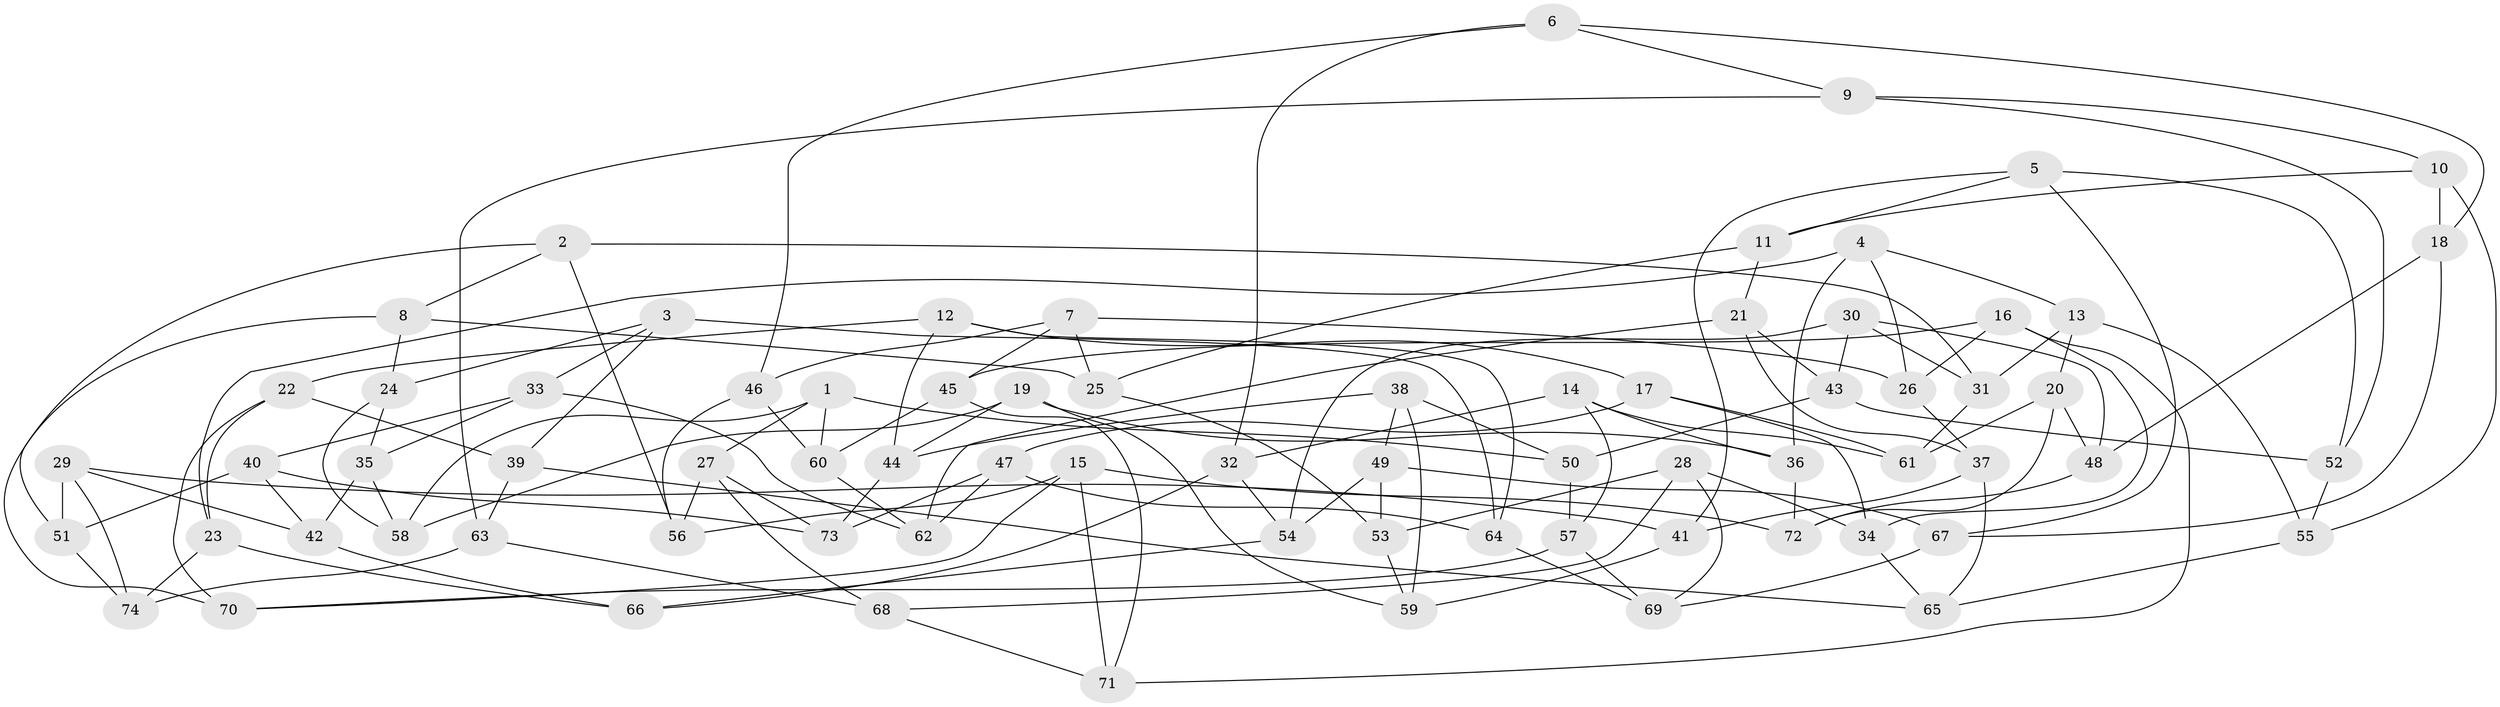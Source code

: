 // coarse degree distribution, {4: 0.2619047619047619, 6: 0.4523809523809524, 5: 0.2857142857142857}
// Generated by graph-tools (version 1.1) at 2025/24/03/03/25 07:24:23]
// undirected, 74 vertices, 148 edges
graph export_dot {
graph [start="1"]
  node [color=gray90,style=filled];
  1;
  2;
  3;
  4;
  5;
  6;
  7;
  8;
  9;
  10;
  11;
  12;
  13;
  14;
  15;
  16;
  17;
  18;
  19;
  20;
  21;
  22;
  23;
  24;
  25;
  26;
  27;
  28;
  29;
  30;
  31;
  32;
  33;
  34;
  35;
  36;
  37;
  38;
  39;
  40;
  41;
  42;
  43;
  44;
  45;
  46;
  47;
  48;
  49;
  50;
  51;
  52;
  53;
  54;
  55;
  56;
  57;
  58;
  59;
  60;
  61;
  62;
  63;
  64;
  65;
  66;
  67;
  68;
  69;
  70;
  71;
  72;
  73;
  74;
  1 -- 58;
  1 -- 60;
  1 -- 27;
  1 -- 50;
  2 -- 51;
  2 -- 56;
  2 -- 31;
  2 -- 8;
  3 -- 24;
  3 -- 39;
  3 -- 33;
  3 -- 64;
  4 -- 36;
  4 -- 26;
  4 -- 13;
  4 -- 23;
  5 -- 11;
  5 -- 67;
  5 -- 41;
  5 -- 52;
  6 -- 18;
  6 -- 46;
  6 -- 32;
  6 -- 9;
  7 -- 45;
  7 -- 26;
  7 -- 25;
  7 -- 46;
  8 -- 24;
  8 -- 70;
  8 -- 25;
  9 -- 63;
  9 -- 52;
  9 -- 10;
  10 -- 55;
  10 -- 11;
  10 -- 18;
  11 -- 21;
  11 -- 25;
  12 -- 44;
  12 -- 64;
  12 -- 17;
  12 -- 22;
  13 -- 20;
  13 -- 31;
  13 -- 55;
  14 -- 32;
  14 -- 61;
  14 -- 57;
  14 -- 36;
  15 -- 56;
  15 -- 70;
  15 -- 71;
  15 -- 72;
  16 -- 26;
  16 -- 34;
  16 -- 45;
  16 -- 71;
  17 -- 47;
  17 -- 61;
  17 -- 34;
  18 -- 48;
  18 -- 67;
  19 -- 59;
  19 -- 36;
  19 -- 44;
  19 -- 58;
  20 -- 48;
  20 -- 61;
  20 -- 72;
  21 -- 62;
  21 -- 43;
  21 -- 37;
  22 -- 39;
  22 -- 70;
  22 -- 23;
  23 -- 74;
  23 -- 66;
  24 -- 35;
  24 -- 58;
  25 -- 53;
  26 -- 37;
  27 -- 68;
  27 -- 73;
  27 -- 56;
  28 -- 69;
  28 -- 68;
  28 -- 34;
  28 -- 53;
  29 -- 42;
  29 -- 41;
  29 -- 74;
  29 -- 51;
  30 -- 54;
  30 -- 48;
  30 -- 31;
  30 -- 43;
  31 -- 61;
  32 -- 66;
  32 -- 54;
  33 -- 62;
  33 -- 35;
  33 -- 40;
  34 -- 65;
  35 -- 58;
  35 -- 42;
  36 -- 72;
  37 -- 65;
  37 -- 41;
  38 -- 44;
  38 -- 49;
  38 -- 50;
  38 -- 59;
  39 -- 63;
  39 -- 65;
  40 -- 73;
  40 -- 51;
  40 -- 42;
  41 -- 59;
  42 -- 66;
  43 -- 50;
  43 -- 52;
  44 -- 73;
  45 -- 60;
  45 -- 71;
  46 -- 56;
  46 -- 60;
  47 -- 62;
  47 -- 73;
  47 -- 64;
  48 -- 72;
  49 -- 53;
  49 -- 54;
  49 -- 67;
  50 -- 57;
  51 -- 74;
  52 -- 55;
  53 -- 59;
  54 -- 66;
  55 -- 65;
  57 -- 70;
  57 -- 69;
  60 -- 62;
  63 -- 68;
  63 -- 74;
  64 -- 69;
  67 -- 69;
  68 -- 71;
}
